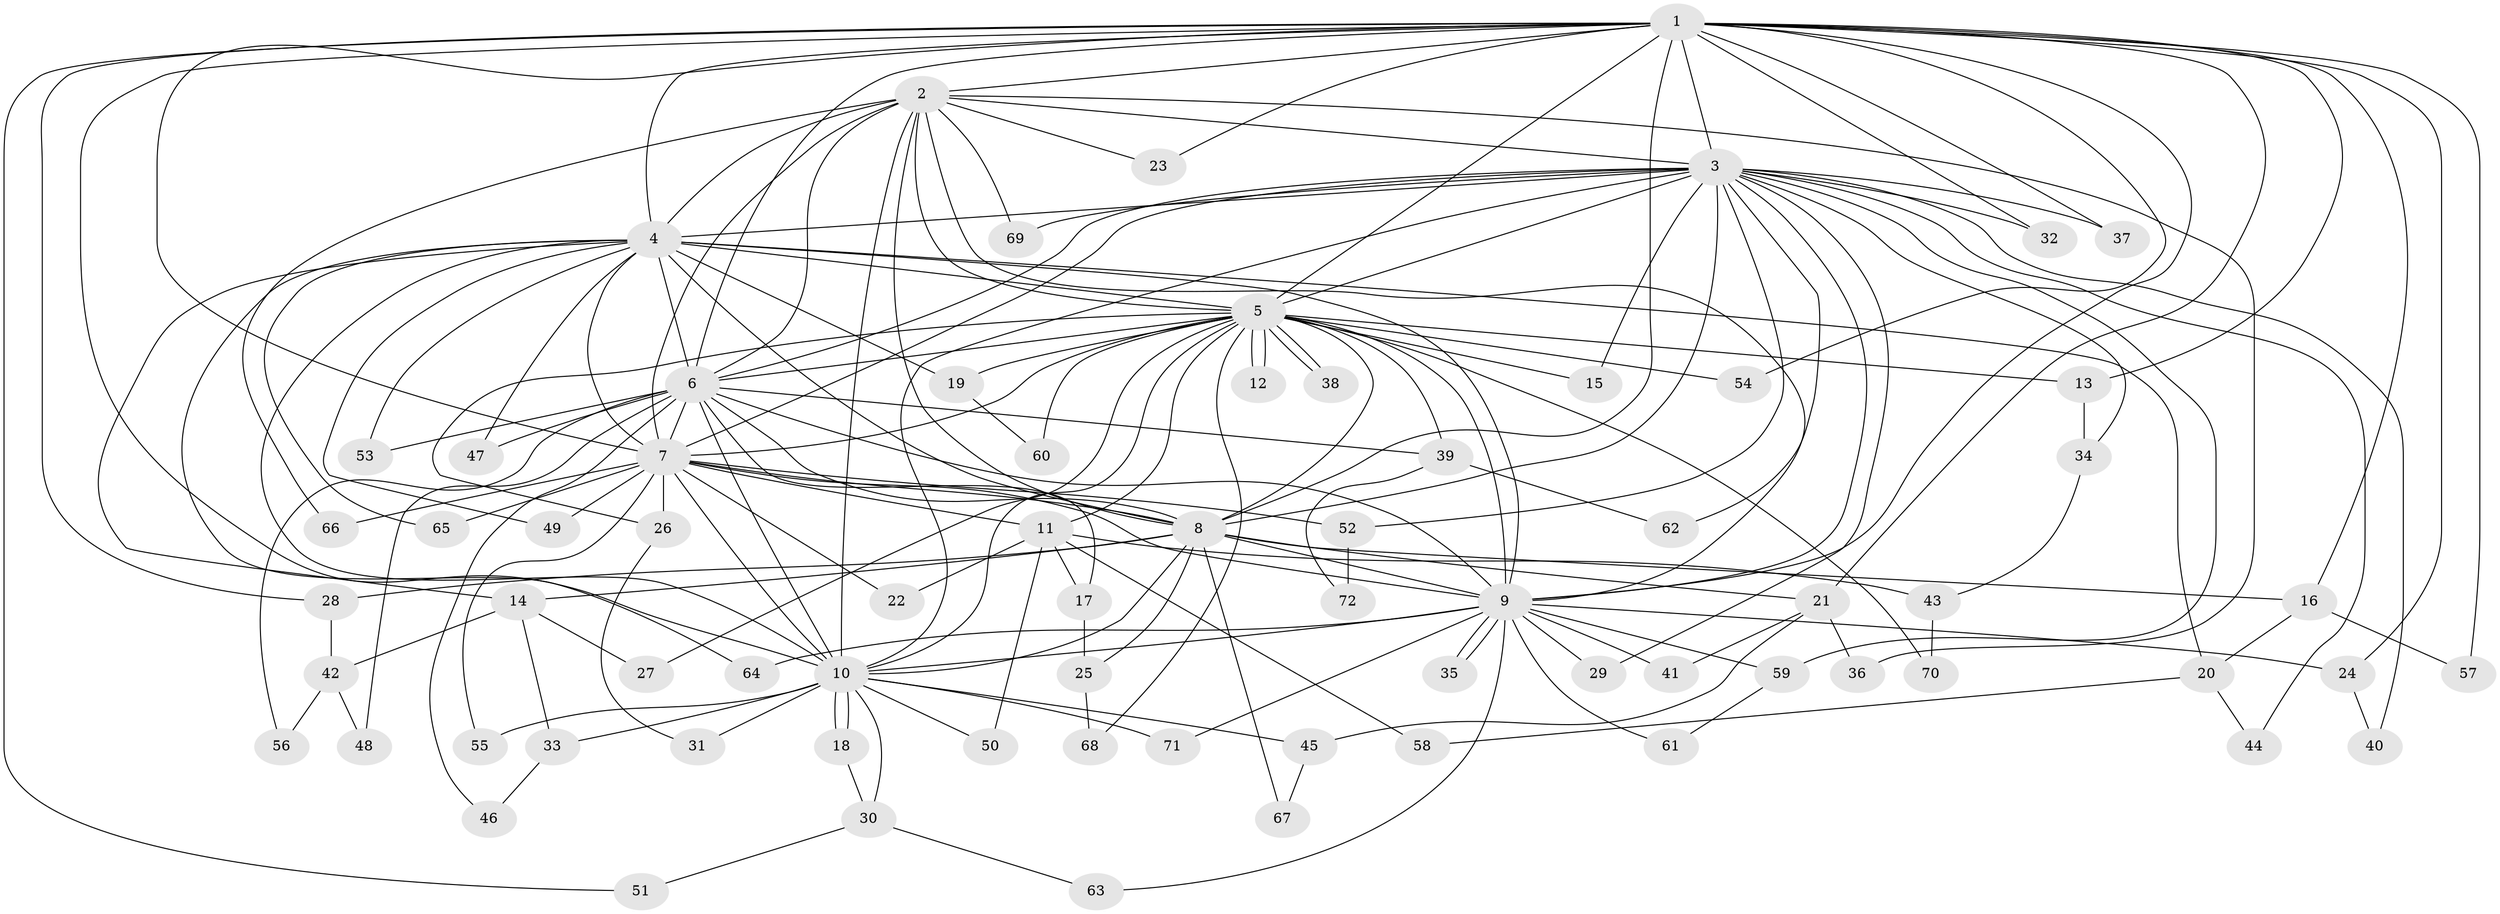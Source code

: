// Generated by graph-tools (version 1.1) at 2025/45/03/09/25 04:45:41]
// undirected, 72 vertices, 169 edges
graph export_dot {
graph [start="1"]
  node [color=gray90,style=filled];
  1;
  2;
  3;
  4;
  5;
  6;
  7;
  8;
  9;
  10;
  11;
  12;
  13;
  14;
  15;
  16;
  17;
  18;
  19;
  20;
  21;
  22;
  23;
  24;
  25;
  26;
  27;
  28;
  29;
  30;
  31;
  32;
  33;
  34;
  35;
  36;
  37;
  38;
  39;
  40;
  41;
  42;
  43;
  44;
  45;
  46;
  47;
  48;
  49;
  50;
  51;
  52;
  53;
  54;
  55;
  56;
  57;
  58;
  59;
  60;
  61;
  62;
  63;
  64;
  65;
  66;
  67;
  68;
  69;
  70;
  71;
  72;
  1 -- 2;
  1 -- 3;
  1 -- 4;
  1 -- 5;
  1 -- 6;
  1 -- 7;
  1 -- 8;
  1 -- 9;
  1 -- 10;
  1 -- 13;
  1 -- 16;
  1 -- 21;
  1 -- 23;
  1 -- 24;
  1 -- 28;
  1 -- 32;
  1 -- 37;
  1 -- 51;
  1 -- 54;
  1 -- 57;
  2 -- 3;
  2 -- 4;
  2 -- 5;
  2 -- 6;
  2 -- 7;
  2 -- 8;
  2 -- 9;
  2 -- 10;
  2 -- 23;
  2 -- 36;
  2 -- 66;
  2 -- 69;
  3 -- 4;
  3 -- 5;
  3 -- 6;
  3 -- 7;
  3 -- 8;
  3 -- 9;
  3 -- 10;
  3 -- 15;
  3 -- 29;
  3 -- 32;
  3 -- 34;
  3 -- 37;
  3 -- 40;
  3 -- 44;
  3 -- 52;
  3 -- 59;
  3 -- 62;
  3 -- 69;
  4 -- 5;
  4 -- 6;
  4 -- 7;
  4 -- 8;
  4 -- 9;
  4 -- 10;
  4 -- 14;
  4 -- 19;
  4 -- 20;
  4 -- 47;
  4 -- 49;
  4 -- 53;
  4 -- 64;
  4 -- 65;
  5 -- 6;
  5 -- 7;
  5 -- 8;
  5 -- 9;
  5 -- 10;
  5 -- 11;
  5 -- 12;
  5 -- 12;
  5 -- 13;
  5 -- 15;
  5 -- 19;
  5 -- 26;
  5 -- 27;
  5 -- 38;
  5 -- 38;
  5 -- 39;
  5 -- 54;
  5 -- 60;
  5 -- 68;
  5 -- 70;
  6 -- 7;
  6 -- 8;
  6 -- 9;
  6 -- 10;
  6 -- 17;
  6 -- 39;
  6 -- 46;
  6 -- 47;
  6 -- 48;
  6 -- 53;
  6 -- 56;
  7 -- 8;
  7 -- 9;
  7 -- 10;
  7 -- 11;
  7 -- 22;
  7 -- 26;
  7 -- 49;
  7 -- 52;
  7 -- 55;
  7 -- 65;
  7 -- 66;
  8 -- 9;
  8 -- 10;
  8 -- 14;
  8 -- 16;
  8 -- 21;
  8 -- 25;
  8 -- 28;
  8 -- 67;
  9 -- 10;
  9 -- 24;
  9 -- 29;
  9 -- 35;
  9 -- 35;
  9 -- 41;
  9 -- 59;
  9 -- 61;
  9 -- 63;
  9 -- 64;
  9 -- 71;
  10 -- 18;
  10 -- 18;
  10 -- 30;
  10 -- 31;
  10 -- 33;
  10 -- 45;
  10 -- 50;
  10 -- 55;
  10 -- 71;
  11 -- 17;
  11 -- 22;
  11 -- 43;
  11 -- 50;
  11 -- 58;
  13 -- 34;
  14 -- 27;
  14 -- 33;
  14 -- 42;
  16 -- 20;
  16 -- 57;
  17 -- 25;
  18 -- 30;
  19 -- 60;
  20 -- 44;
  20 -- 58;
  21 -- 36;
  21 -- 41;
  21 -- 45;
  24 -- 40;
  25 -- 68;
  26 -- 31;
  28 -- 42;
  30 -- 51;
  30 -- 63;
  33 -- 46;
  34 -- 43;
  39 -- 62;
  39 -- 72;
  42 -- 48;
  42 -- 56;
  43 -- 70;
  45 -- 67;
  52 -- 72;
  59 -- 61;
}
